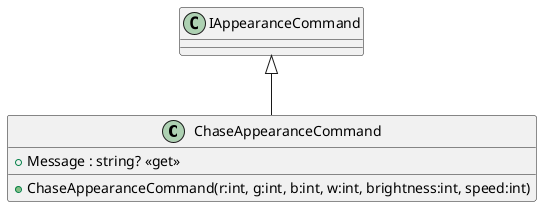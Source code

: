 @startuml
class ChaseAppearanceCommand {
    + ChaseAppearanceCommand(r:int, g:int, b:int, w:int, brightness:int, speed:int)
    + Message : string? <<get>>
}
IAppearanceCommand <|-- ChaseAppearanceCommand
@enduml
